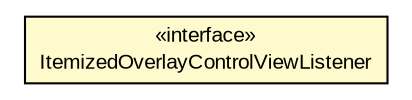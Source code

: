 #!/usr/local/bin/dot
#
# Class diagram 
# Generated by UMLGraph version R5_6-24-gf6e263 (http://www.umlgraph.org/)
#

digraph G {
	edge [fontname="arial",fontsize=10,labelfontname="arial",labelfontsize=10];
	node [fontname="arial",fontsize=10,shape=plaintext];
	nodesep=0.25;
	ranksep=0.5;
	// org.osmdroid.views.overlay.ItemizedOverlayControlView.ItemizedOverlayControlViewListener
	c117251 [label=<<table title="org.osmdroid.views.overlay.ItemizedOverlayControlView.ItemizedOverlayControlViewListener" border="0" cellborder="1" cellspacing="0" cellpadding="2" port="p" bgcolor="lemonChiffon" href="./ItemizedOverlayControlView.ItemizedOverlayControlViewListener.html">
		<tr><td><table border="0" cellspacing="0" cellpadding="1">
<tr><td align="center" balign="center"> &#171;interface&#187; </td></tr>
<tr><td align="center" balign="center"> ItemizedOverlayControlViewListener </td></tr>
		</table></td></tr>
		</table>>, URL="./ItemizedOverlayControlView.ItemizedOverlayControlViewListener.html", fontname="arial", fontcolor="black", fontsize=10.0];
}

